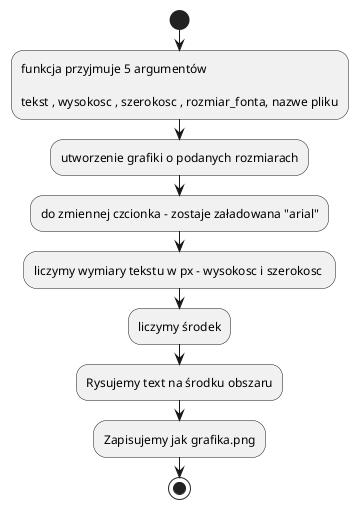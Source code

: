 @startuml
start
:funkcja przyjmuje 5 argumentów

tekst , wysokosc , szerokosc , rozmiar_fonta, nazwe pliku;

:utworzenie grafiki o podanych rozmiarach;
:do zmiennej czcionka - zostaje załadowana "arial";
:liczymy wymiary tekstu w px - wysokosc i szerokosc ;
:liczymy środek;
:Rysujemy text na środku obszaru;
:Zapisujemy jak grafika.png;
stop
@enduml